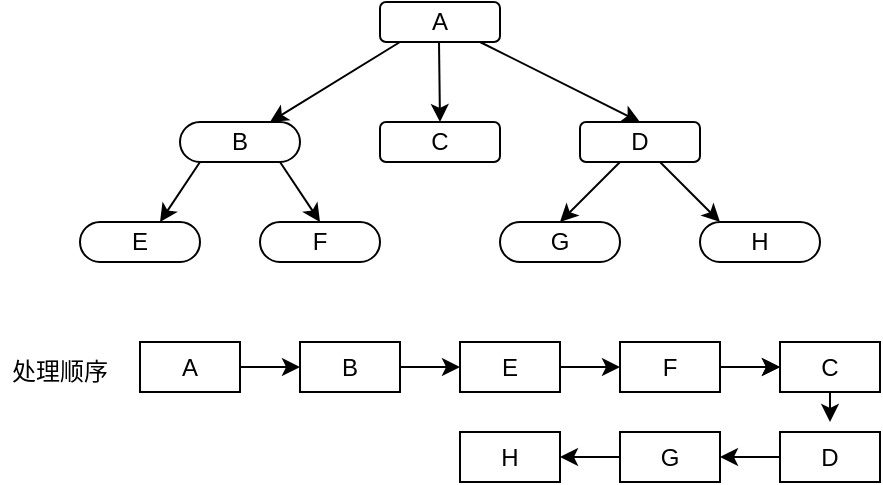 <mxfile>
    <diagram id="XyD3nH-FNM6rSAwCGY_v" name="Page-1">
        <mxGraphModel dx="466" dy="295" grid="1" gridSize="10" guides="1" tooltips="1" connect="1" arrows="1" fold="1" page="1" pageScale="1" pageWidth="827" pageHeight="1169" math="0" shadow="0">
            <root>
                <mxCell id="0"/>
                <mxCell id="1" parent="0"/>
                <mxCell id="2" value="A" style="rounded=1;whiteSpace=wrap;html=1;" vertex="1" parent="1">
                    <mxGeometry x="200" y="40" width="60" height="20" as="geometry"/>
                </mxCell>
                <mxCell id="4" value="B" style="rounded=1;whiteSpace=wrap;html=1;arcSize=50;" vertex="1" parent="1">
                    <mxGeometry x="100" y="100" width="60" height="20" as="geometry"/>
                </mxCell>
                <mxCell id="5" value="C" style="rounded=1;whiteSpace=wrap;html=1;" vertex="1" parent="1">
                    <mxGeometry x="200" y="100" width="60" height="20" as="geometry"/>
                </mxCell>
                <mxCell id="6" value="D" style="rounded=1;whiteSpace=wrap;html=1;" vertex="1" parent="1">
                    <mxGeometry x="300" y="100" width="60" height="20" as="geometry"/>
                </mxCell>
                <mxCell id="8" value="" style="endArrow=classic;html=1;entryX=0.75;entryY=0;entryDx=0;entryDy=0;" edge="1" parent="1" target="4">
                    <mxGeometry width="50" height="50" relative="1" as="geometry">
                        <mxPoint x="210" y="60" as="sourcePoint"/>
                        <mxPoint x="140" y="70" as="targetPoint"/>
                    </mxGeometry>
                </mxCell>
                <mxCell id="9" value="" style="endArrow=classic;html=1;" edge="1" parent="1">
                    <mxGeometry width="50" height="50" relative="1" as="geometry">
                        <mxPoint x="229.5" y="60" as="sourcePoint"/>
                        <mxPoint x="230" y="100" as="targetPoint"/>
                    </mxGeometry>
                </mxCell>
                <mxCell id="10" value="" style="endArrow=classic;html=1;" edge="1" parent="1">
                    <mxGeometry width="50" height="50" relative="1" as="geometry">
                        <mxPoint x="250" y="60" as="sourcePoint"/>
                        <mxPoint x="330" y="100" as="targetPoint"/>
                    </mxGeometry>
                </mxCell>
                <mxCell id="12" value="E" style="rounded=1;whiteSpace=wrap;html=1;arcSize=50;" vertex="1" parent="1">
                    <mxGeometry x="50" y="150" width="60" height="20" as="geometry"/>
                </mxCell>
                <mxCell id="13" value="F" style="rounded=1;whiteSpace=wrap;html=1;arcSize=50;" vertex="1" parent="1">
                    <mxGeometry x="140" y="150" width="60" height="20" as="geometry"/>
                </mxCell>
                <mxCell id="14" value="G" style="rounded=1;whiteSpace=wrap;html=1;arcSize=50;" vertex="1" parent="1">
                    <mxGeometry x="260" y="150" width="60" height="20" as="geometry"/>
                </mxCell>
                <mxCell id="15" value="H" style="rounded=1;whiteSpace=wrap;html=1;arcSize=50;" vertex="1" parent="1">
                    <mxGeometry x="360" y="150" width="60" height="20" as="geometry"/>
                </mxCell>
                <mxCell id="16" value="" style="endArrow=classic;html=1;entryX=0.5;entryY=0;entryDx=0;entryDy=0;" edge="1" parent="1">
                    <mxGeometry width="50" height="50" relative="1" as="geometry">
                        <mxPoint x="110" y="120" as="sourcePoint"/>
                        <mxPoint x="90" y="150" as="targetPoint"/>
                    </mxGeometry>
                </mxCell>
                <mxCell id="17" value="" style="endArrow=classic;html=1;entryX=0.5;entryY=0;entryDx=0;entryDy=0;" edge="1" parent="1" target="13">
                    <mxGeometry width="50" height="50" relative="1" as="geometry">
                        <mxPoint x="150" y="120" as="sourcePoint"/>
                        <mxPoint x="180" y="160" as="targetPoint"/>
                    </mxGeometry>
                </mxCell>
                <mxCell id="18" value="" style="endArrow=classic;html=1;entryX=0.5;entryY=0;entryDx=0;entryDy=0;" edge="1" parent="1" target="14">
                    <mxGeometry width="50" height="50" relative="1" as="geometry">
                        <mxPoint x="320" y="120" as="sourcePoint"/>
                        <mxPoint x="290" y="160" as="targetPoint"/>
                    </mxGeometry>
                </mxCell>
                <mxCell id="19" value="" style="endArrow=classic;html=1;" edge="1" parent="1">
                    <mxGeometry width="50" height="50" relative="1" as="geometry">
                        <mxPoint x="340" y="120" as="sourcePoint"/>
                        <mxPoint x="370" y="150" as="targetPoint"/>
                    </mxGeometry>
                </mxCell>
                <mxCell id="20" value="处理顺序" style="text;html=1;strokeColor=none;fillColor=none;align=center;verticalAlign=middle;whiteSpace=wrap;rounded=0;" vertex="1" parent="1">
                    <mxGeometry x="10" y="210" width="60" height="30" as="geometry"/>
                </mxCell>
                <mxCell id="27" value="" style="edgeStyle=none;html=1;entryX=0;entryY=0.5;entryDx=0;entryDy=0;" edge="1" parent="1" source="21" target="22">
                    <mxGeometry relative="1" as="geometry"/>
                </mxCell>
                <mxCell id="21" value="A" style="whiteSpace=wrap;html=1;" vertex="1" parent="1">
                    <mxGeometry x="80" y="210" width="50" height="25" as="geometry"/>
                </mxCell>
                <mxCell id="28" value="" style="edgeStyle=none;html=1;entryX=0;entryY=0.5;entryDx=0;entryDy=0;" edge="1" parent="1" source="22" target="23">
                    <mxGeometry relative="1" as="geometry"/>
                </mxCell>
                <mxCell id="22" value="B" style="whiteSpace=wrap;html=1;" vertex="1" parent="1">
                    <mxGeometry x="160" y="210" width="50" height="25" as="geometry"/>
                </mxCell>
                <mxCell id="29" value="" style="edgeStyle=none;html=1;exitX=1;exitY=0.5;exitDx=0;exitDy=0;" edge="1" parent="1" source="24" target="25">
                    <mxGeometry relative="1" as="geometry"/>
                </mxCell>
                <mxCell id="30" style="edgeStyle=none;html=1;" edge="1" parent="1" source="23">
                    <mxGeometry relative="1" as="geometry">
                        <mxPoint x="320" y="222.5" as="targetPoint"/>
                    </mxGeometry>
                </mxCell>
                <mxCell id="23" value="E" style="whiteSpace=wrap;html=1;" vertex="1" parent="1">
                    <mxGeometry x="240" y="210" width="50" height="25" as="geometry"/>
                </mxCell>
                <mxCell id="31" value="" style="edgeStyle=none;html=1;" edge="1" parent="1" source="24" target="25">
                    <mxGeometry relative="1" as="geometry"/>
                </mxCell>
                <mxCell id="24" value="F" style="whiteSpace=wrap;html=1;" vertex="1" parent="1">
                    <mxGeometry x="320" y="210" width="50" height="25" as="geometry"/>
                </mxCell>
                <mxCell id="36" style="edgeStyle=none;html=1;exitX=0.5;exitY=1;exitDx=0;exitDy=0;" edge="1" parent="1" source="25">
                    <mxGeometry relative="1" as="geometry">
                        <mxPoint x="425" y="250" as="targetPoint"/>
                    </mxGeometry>
                </mxCell>
                <mxCell id="25" value="C" style="whiteSpace=wrap;html=1;" vertex="1" parent="1">
                    <mxGeometry x="400" y="210" width="50" height="25" as="geometry"/>
                </mxCell>
                <mxCell id="38" style="edgeStyle=none;html=1;exitX=0;exitY=0.5;exitDx=0;exitDy=0;entryX=1;entryY=0.5;entryDx=0;entryDy=0;" edge="1" parent="1" source="32" target="33">
                    <mxGeometry relative="1" as="geometry"/>
                </mxCell>
                <mxCell id="32" value="D" style="whiteSpace=wrap;html=1;" vertex="1" parent="1">
                    <mxGeometry x="400" y="255" width="50" height="25" as="geometry"/>
                </mxCell>
                <mxCell id="40" style="edgeStyle=none;html=1;exitX=0;exitY=0.5;exitDx=0;exitDy=0;entryX=1;entryY=0.5;entryDx=0;entryDy=0;" edge="1" parent="1" source="33" target="34">
                    <mxGeometry relative="1" as="geometry"/>
                </mxCell>
                <mxCell id="33" value="G" style="whiteSpace=wrap;html=1;" vertex="1" parent="1">
                    <mxGeometry x="320" y="255" width="50" height="25" as="geometry"/>
                </mxCell>
                <mxCell id="34" value="H" style="whiteSpace=wrap;html=1;" vertex="1" parent="1">
                    <mxGeometry x="240" y="255" width="50" height="25" as="geometry"/>
                </mxCell>
            </root>
        </mxGraphModel>
    </diagram>
</mxfile>
